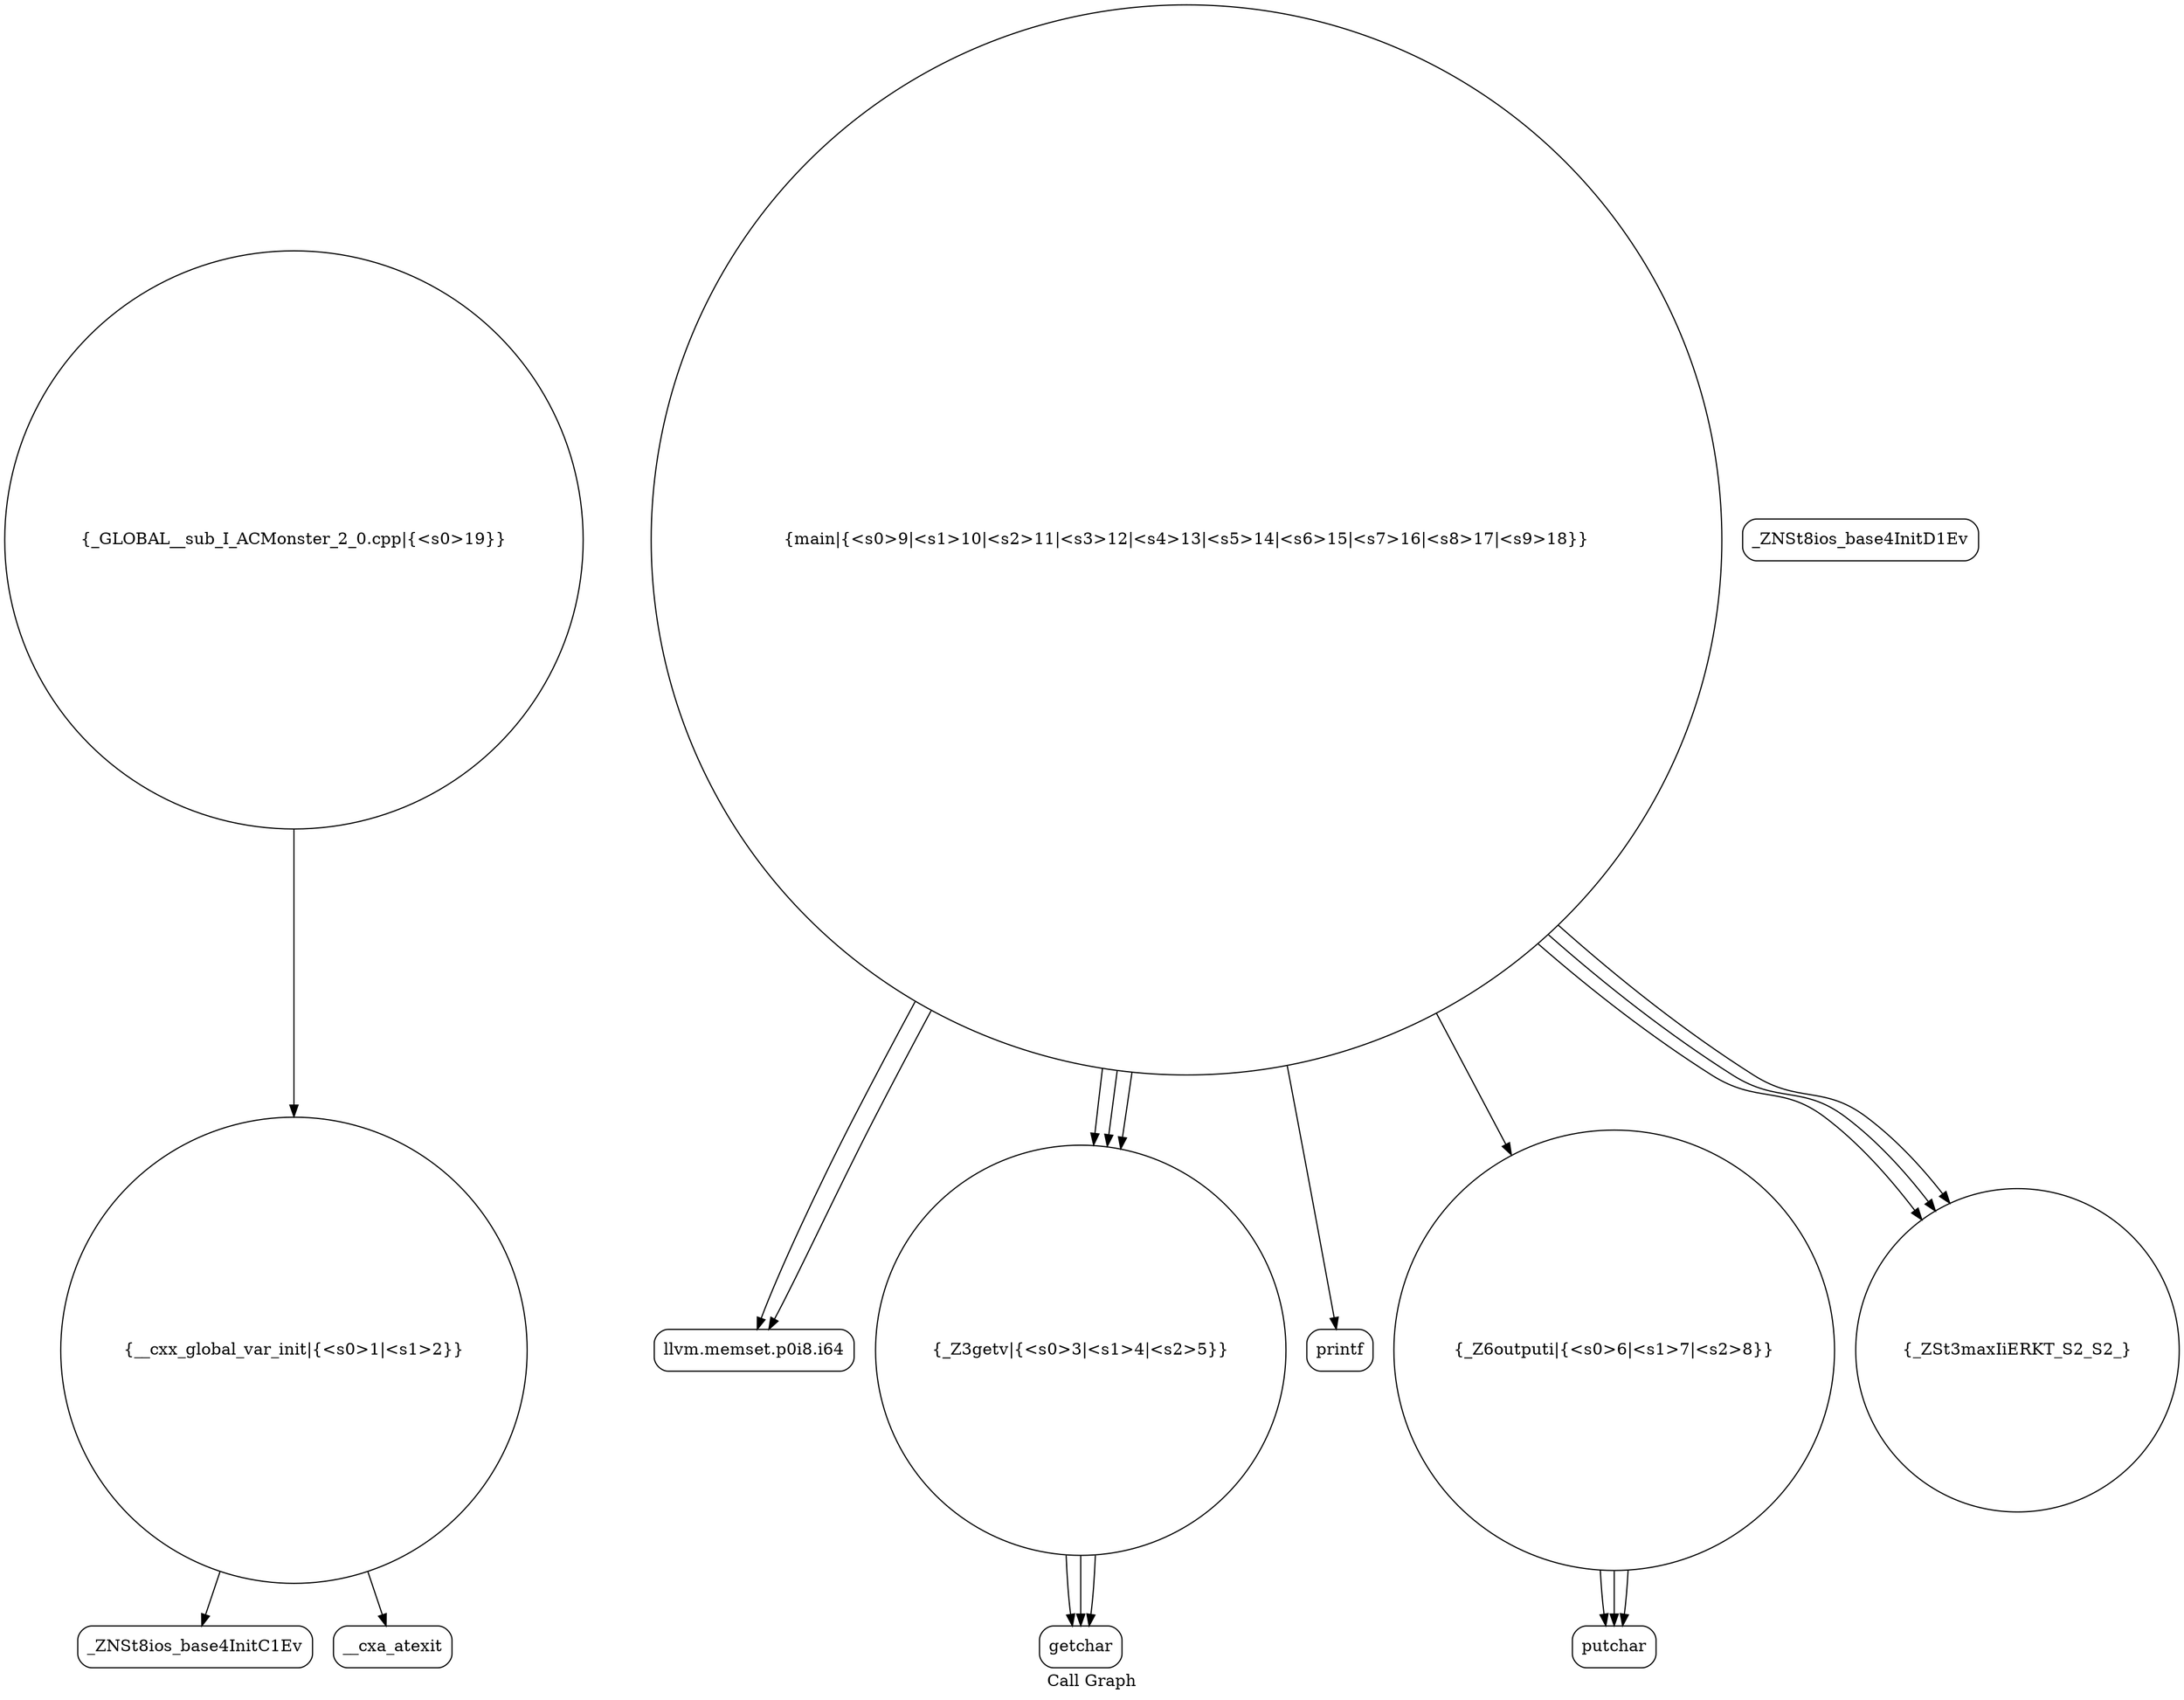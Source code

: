 digraph "Call Graph" {
	label="Call Graph";

	Node0x55e9101f7e70 [shape=record,shape=circle,label="{__cxx_global_var_init|{<s0>1|<s1>2}}"];
	Node0x55e9101f7e70:s0 -> Node0x55e9101f8300[color=black];
	Node0x55e9101f7e70:s1 -> Node0x55e9101f8400[color=black];
	Node0x55e9101f8600 [shape=record,shape=Mrecord,label="{putchar}"];
	Node0x55e9101f8380 [shape=record,shape=Mrecord,label="{_ZNSt8ios_base4InitD1Ev}"];
	Node0x55e9101f8700 [shape=record,shape=Mrecord,label="{llvm.memset.p0i8.i64}"];
	Node0x55e9101f8480 [shape=record,shape=circle,label="{_Z3getv|{<s0>3|<s1>4|<s2>5}}"];
	Node0x55e9101f8480:s0 -> Node0x55e9101f8500[color=black];
	Node0x55e9101f8480:s1 -> Node0x55e9101f8500[color=black];
	Node0x55e9101f8480:s2 -> Node0x55e9101f8500[color=black];
	Node0x55e9101f8800 [shape=record,shape=Mrecord,label="{printf}"];
	Node0x55e9101f8580 [shape=record,shape=circle,label="{_Z6outputi|{<s0>6|<s1>7|<s2>8}}"];
	Node0x55e9101f8580:s0 -> Node0x55e9101f8600[color=black];
	Node0x55e9101f8580:s1 -> Node0x55e9101f8600[color=black];
	Node0x55e9101f8580:s2 -> Node0x55e9101f8600[color=black];
	Node0x55e9101f8300 [shape=record,shape=Mrecord,label="{_ZNSt8ios_base4InitC1Ev}"];
	Node0x55e9101f8680 [shape=record,shape=circle,label="{main|{<s0>9|<s1>10|<s2>11|<s3>12|<s4>13|<s5>14|<s6>15|<s7>16|<s8>17|<s9>18}}"];
	Node0x55e9101f8680:s0 -> Node0x55e9101f8480[color=black];
	Node0x55e9101f8680:s1 -> Node0x55e9101f8480[color=black];
	Node0x55e9101f8680:s2 -> Node0x55e9101f8480[color=black];
	Node0x55e9101f8680:s3 -> Node0x55e9101f8700[color=black];
	Node0x55e9101f8680:s4 -> Node0x55e9101f8700[color=black];
	Node0x55e9101f8680:s5 -> Node0x55e9101f8780[color=black];
	Node0x55e9101f8680:s6 -> Node0x55e9101f8780[color=black];
	Node0x55e9101f8680:s7 -> Node0x55e9101f8780[color=black];
	Node0x55e9101f8680:s8 -> Node0x55e9101f8800[color=black];
	Node0x55e9101f8680:s9 -> Node0x55e9101f8580[color=black];
	Node0x55e9101f8400 [shape=record,shape=Mrecord,label="{__cxa_atexit}"];
	Node0x55e9101f8780 [shape=record,shape=circle,label="{_ZSt3maxIiERKT_S2_S2_}"];
	Node0x55e9101f8500 [shape=record,shape=Mrecord,label="{getchar}"];
	Node0x55e9101f8880 [shape=record,shape=circle,label="{_GLOBAL__sub_I_ACMonster_2_0.cpp|{<s0>19}}"];
	Node0x55e9101f8880:s0 -> Node0x55e9101f7e70[color=black];
}
